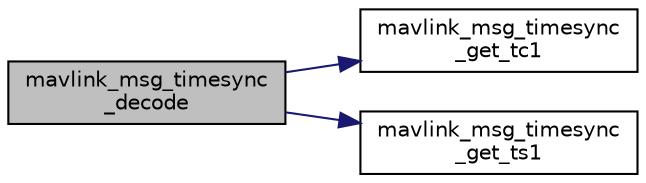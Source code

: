digraph "mavlink_msg_timesync_decode"
{
 // INTERACTIVE_SVG=YES
  edge [fontname="Helvetica",fontsize="10",labelfontname="Helvetica",labelfontsize="10"];
  node [fontname="Helvetica",fontsize="10",shape=record];
  rankdir="LR";
  Node1 [label="mavlink_msg_timesync\l_decode",height=0.2,width=0.4,color="black", fillcolor="grey75", style="filled" fontcolor="black"];
  Node1 -> Node2 [color="midnightblue",fontsize="10",style="solid",fontname="Helvetica"];
  Node2 [label="mavlink_msg_timesync\l_get_tc1",height=0.2,width=0.4,color="black", fillcolor="white", style="filled",URL="$mavlink__msg__timesync_8h.html#a27f849bbfbe681d2b41da1cf6e491cb0",tooltip="Send a timesync message. "];
  Node1 -> Node3 [color="midnightblue",fontsize="10",style="solid",fontname="Helvetica"];
  Node3 [label="mavlink_msg_timesync\l_get_ts1",height=0.2,width=0.4,color="black", fillcolor="white", style="filled",URL="$mavlink__msg__timesync_8h.html#a50d8de54b93f2d45b4bd8bff01a7d7d0",tooltip="Get field ts1 from timesync message. "];
}
